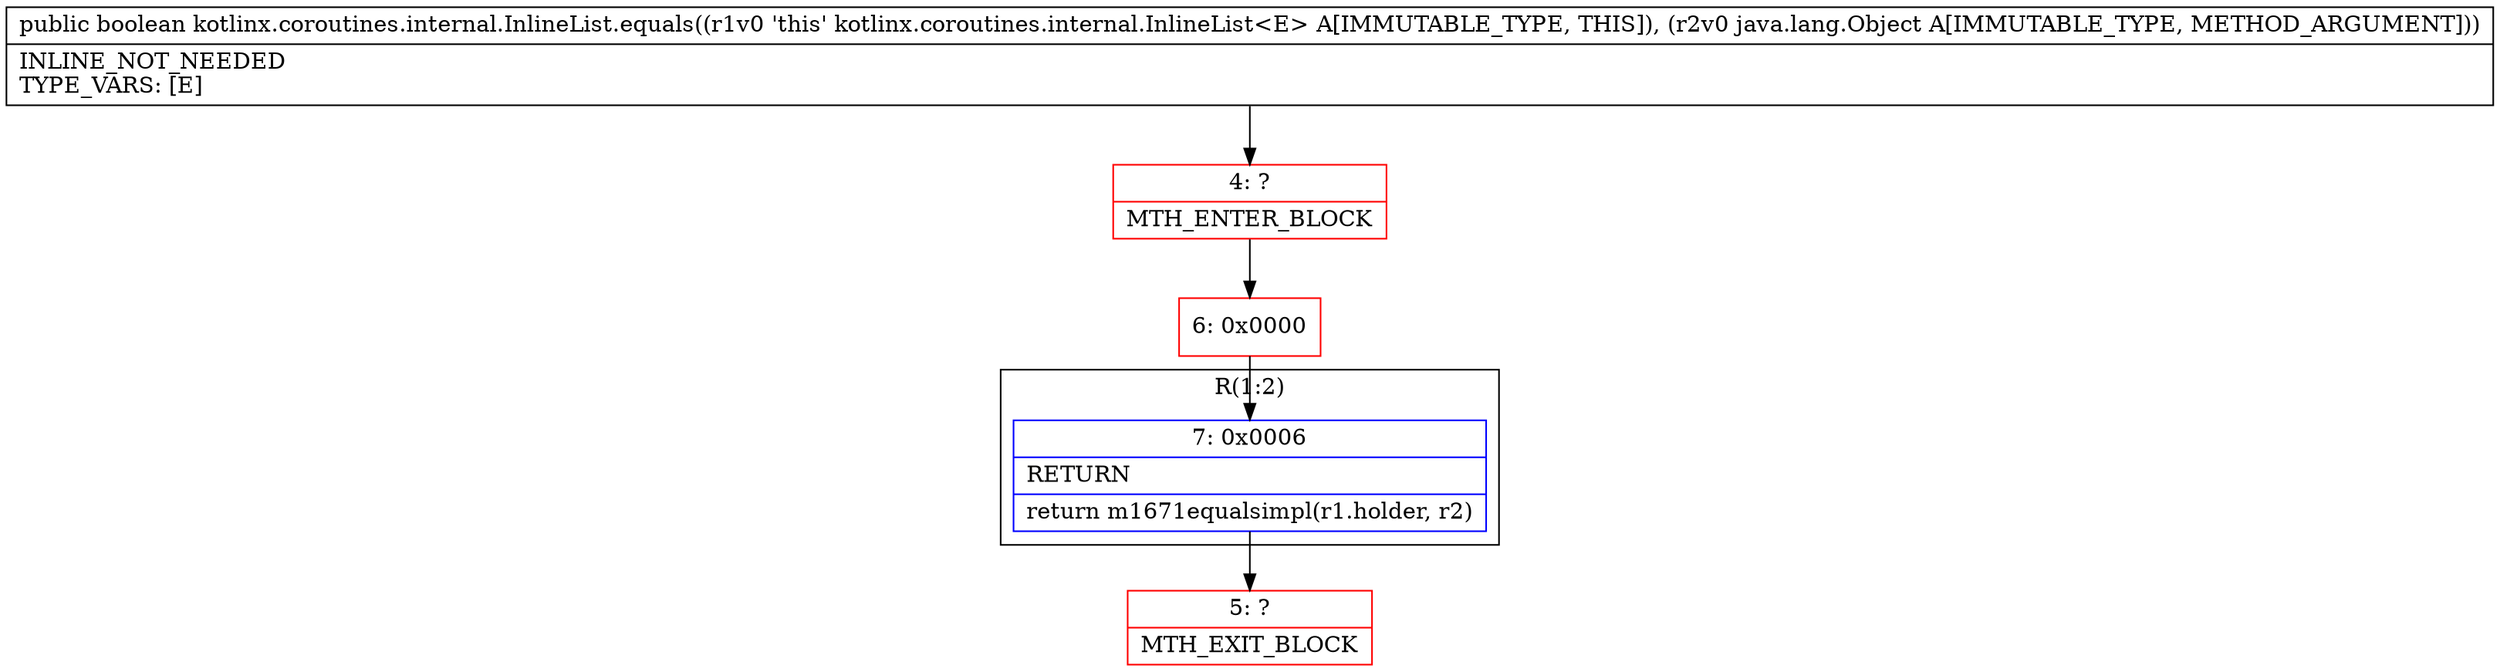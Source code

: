 digraph "CFG forkotlinx.coroutines.internal.InlineList.equals(Ljava\/lang\/Object;)Z" {
subgraph cluster_Region_729821592 {
label = "R(1:2)";
node [shape=record,color=blue];
Node_7 [shape=record,label="{7\:\ 0x0006|RETURN\l|return m1671equalsimpl(r1.holder, r2)\l}"];
}
Node_4 [shape=record,color=red,label="{4\:\ ?|MTH_ENTER_BLOCK\l}"];
Node_6 [shape=record,color=red,label="{6\:\ 0x0000}"];
Node_5 [shape=record,color=red,label="{5\:\ ?|MTH_EXIT_BLOCK\l}"];
MethodNode[shape=record,label="{public boolean kotlinx.coroutines.internal.InlineList.equals((r1v0 'this' kotlinx.coroutines.internal.InlineList\<E\> A[IMMUTABLE_TYPE, THIS]), (r2v0 java.lang.Object A[IMMUTABLE_TYPE, METHOD_ARGUMENT]))  | INLINE_NOT_NEEDED\lTYPE_VARS: [E]\l}"];
MethodNode -> Node_4;Node_7 -> Node_5;
Node_4 -> Node_6;
Node_6 -> Node_7;
}

